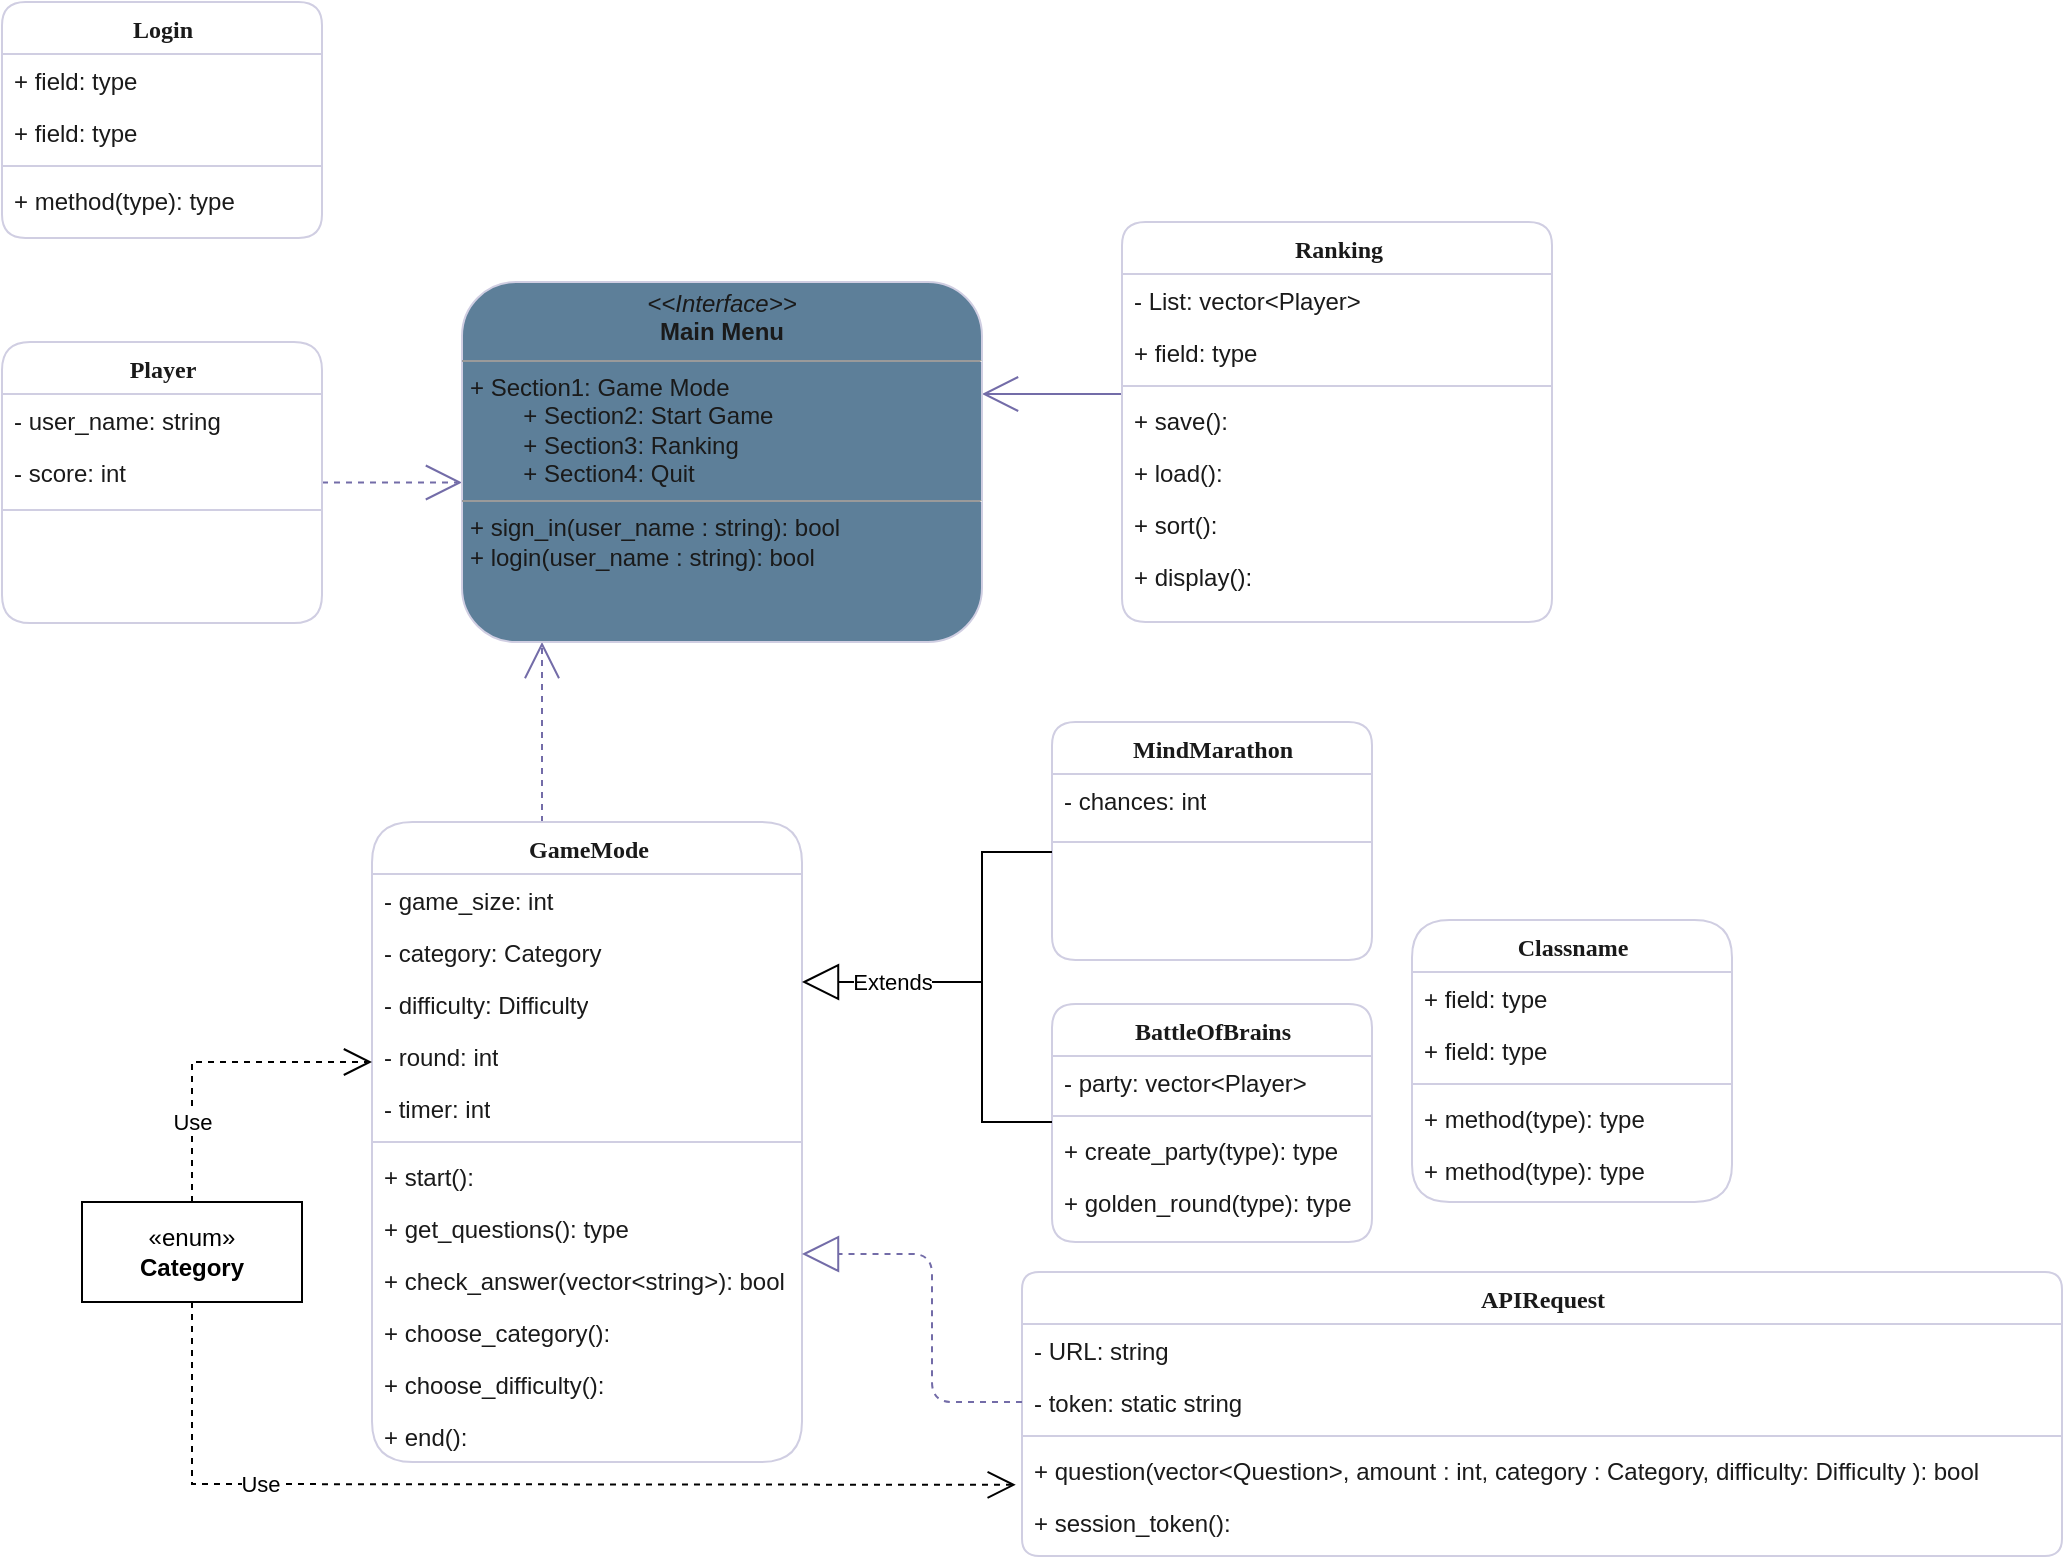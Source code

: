 <mxfile version="22.0.3" type="device">
  <diagram name="Page-1" id="6133507b-19e7-1e82-6fc7-422aa6c4b21f">
    <mxGraphModel dx="1036" dy="654" grid="1" gridSize="10" guides="1" tooltips="1" connect="1" arrows="1" fold="1" page="1" pageScale="1" pageWidth="1100" pageHeight="850" background="none" math="0" shadow="0">
      <root>
        <mxCell id="0" />
        <mxCell id="1" parent="0" />
        <mxCell id="b94bc138ca980ef-13" style="edgeStyle=orthogonalEdgeStyle;rounded=1;html=1;dashed=1;labelBackgroundColor=none;startArrow=none;startFill=0;startSize=8;endArrow=open;endFill=0;endSize=16;fontFamily=Verdana;fontSize=12;strokeColor=#736CA8;fontColor=default;" parent="1" source="235556782a83e6d0-1" target="b94bc138ca980ef-1" edge="1">
          <mxGeometry relative="1" as="geometry">
            <Array as="points">
              <mxPoint x="280" y="410" />
              <mxPoint x="280" y="410" />
            </Array>
          </mxGeometry>
        </mxCell>
        <mxCell id="235556782a83e6d0-1" value="GameMode" style="swimlane;html=1;fontStyle=1;align=center;verticalAlign=top;childLayout=stackLayout;horizontal=1;startSize=26;horizontalStack=0;resizeParent=1;resizeLast=0;collapsible=1;marginBottom=0;swimlaneFillColor=#ffffff;rounded=1;shadow=0;comic=0;labelBackgroundColor=none;strokeWidth=1;fillColor=none;fontFamily=Verdana;fontSize=12;strokeColor=#D0CEE2;fontColor=#1A1A1A;arcSize=26;" parent="1" vertex="1">
          <mxGeometry x="195" y="470" width="215" height="320" as="geometry" />
        </mxCell>
        <mxCell id="235556782a83e6d0-3" value="- game_size: int" style="text;html=1;strokeColor=none;fillColor=none;align=left;verticalAlign=top;spacingLeft=4;spacingRight=4;whiteSpace=wrap;overflow=hidden;rotatable=0;points=[[0,0.5],[1,0.5]];portConstraint=eastwest;rounded=1;labelBackgroundColor=none;fontColor=#1A1A1A;" parent="235556782a83e6d0-1" vertex="1">
          <mxGeometry y="26" width="215" height="26" as="geometry" />
        </mxCell>
        <mxCell id="nfywk93aUvKP03_KTIT4-5" value="- category: Category" style="text;html=1;strokeColor=none;fillColor=none;align=left;verticalAlign=top;spacingLeft=4;spacingRight=4;whiteSpace=wrap;overflow=hidden;rotatable=0;points=[[0,0.5],[1,0.5]];portConstraint=eastwest;rounded=1;labelBackgroundColor=none;fontColor=#1A1A1A;" parent="235556782a83e6d0-1" vertex="1">
          <mxGeometry y="52" width="215" height="26" as="geometry" />
        </mxCell>
        <mxCell id="nfywk93aUvKP03_KTIT4-6" value="- difficulty: Difficulty" style="text;html=1;strokeColor=none;fillColor=none;align=left;verticalAlign=top;spacingLeft=4;spacingRight=4;whiteSpace=wrap;overflow=hidden;rotatable=0;points=[[0,0.5],[1,0.5]];portConstraint=eastwest;rounded=1;labelBackgroundColor=none;fontColor=#1A1A1A;" parent="235556782a83e6d0-1" vertex="1">
          <mxGeometry y="78" width="215" height="26" as="geometry" />
        </mxCell>
        <mxCell id="nfywk93aUvKP03_KTIT4-20" value="- round: int" style="text;html=1;strokeColor=none;fillColor=none;align=left;verticalAlign=top;spacingLeft=4;spacingRight=4;whiteSpace=wrap;overflow=hidden;rotatable=0;points=[[0,0.5],[1,0.5]];portConstraint=eastwest;rounded=1;labelBackgroundColor=none;fontColor=#1A1A1A;" parent="235556782a83e6d0-1" vertex="1">
          <mxGeometry y="104" width="215" height="26" as="geometry" />
        </mxCell>
        <mxCell id="235556782a83e6d0-5" value="- timer: int" style="text;html=1;strokeColor=none;fillColor=none;align=left;verticalAlign=top;spacingLeft=4;spacingRight=4;whiteSpace=wrap;overflow=hidden;rotatable=0;points=[[0,0.5],[1,0.5]];portConstraint=eastwest;rounded=1;labelBackgroundColor=none;fontColor=#1A1A1A;glass=0;" parent="235556782a83e6d0-1" vertex="1">
          <mxGeometry y="130" width="215" height="26" as="geometry" />
        </mxCell>
        <mxCell id="235556782a83e6d0-6" value="" style="line;html=1;strokeWidth=1;fillColor=none;align=left;verticalAlign=middle;spacingTop=-1;spacingLeft=3;spacingRight=3;rotatable=0;labelPosition=right;points=[];portConstraint=eastwest;rounded=1;labelBackgroundColor=none;strokeColor=#D0CEE2;fontColor=#1A1A1A;" parent="235556782a83e6d0-1" vertex="1">
          <mxGeometry y="156" width="215" height="8" as="geometry" />
        </mxCell>
        <mxCell id="78961159f06e98e8-117" value="+ start():&amp;nbsp;" style="text;html=1;strokeColor=none;fillColor=none;align=left;verticalAlign=top;spacingLeft=4;spacingRight=4;whiteSpace=wrap;overflow=hidden;rotatable=0;points=[[0,0.5],[1,0.5]];portConstraint=eastwest;rounded=1;labelBackgroundColor=none;fontColor=#1A1A1A;" parent="235556782a83e6d0-1" vertex="1">
          <mxGeometry y="164" width="215" height="26" as="geometry" />
        </mxCell>
        <mxCell id="235556782a83e6d0-7" value="+ get_questions(): type" style="text;html=1;strokeColor=none;fillColor=none;align=left;verticalAlign=top;spacingLeft=4;spacingRight=4;whiteSpace=wrap;overflow=hidden;rotatable=0;points=[[0,0.5],[1,0.5]];portConstraint=eastwest;rounded=1;labelBackgroundColor=none;fontColor=#1A1A1A;" parent="235556782a83e6d0-1" vertex="1">
          <mxGeometry y="190" width="215" height="26" as="geometry" />
        </mxCell>
        <mxCell id="nfywk93aUvKP03_KTIT4-28" value="+ check_answer(vector&amp;lt;string&amp;gt;): bool" style="text;html=1;strokeColor=none;fillColor=none;align=left;verticalAlign=top;spacingLeft=4;spacingRight=4;whiteSpace=wrap;overflow=hidden;rotatable=0;points=[[0,0.5],[1,0.5]];portConstraint=eastwest;rounded=1;labelBackgroundColor=none;fontColor=#1A1A1A;" parent="235556782a83e6d0-1" vertex="1">
          <mxGeometry y="216" width="215" height="26" as="geometry" />
        </mxCell>
        <mxCell id="nfywk93aUvKP03_KTIT4-25" value="+ choose_category():&amp;nbsp;" style="text;html=1;strokeColor=none;fillColor=none;align=left;verticalAlign=top;spacingLeft=4;spacingRight=4;whiteSpace=wrap;overflow=hidden;rotatable=0;points=[[0,0.5],[1,0.5]];portConstraint=eastwest;rounded=1;labelBackgroundColor=none;fontColor=#1A1A1A;" parent="235556782a83e6d0-1" vertex="1">
          <mxGeometry y="242" width="215" height="26" as="geometry" />
        </mxCell>
        <mxCell id="nfywk93aUvKP03_KTIT4-24" value="+ choose_difficulty():&amp;nbsp;" style="text;html=1;strokeColor=none;fillColor=none;align=left;verticalAlign=top;spacingLeft=4;spacingRight=4;whiteSpace=wrap;overflow=hidden;rotatable=0;points=[[0,0.5],[1,0.5]];portConstraint=eastwest;rounded=1;labelBackgroundColor=none;fontColor=#1A1A1A;" parent="235556782a83e6d0-1" vertex="1">
          <mxGeometry y="268" width="215" height="26" as="geometry" />
        </mxCell>
        <mxCell id="nfywk93aUvKP03_KTIT4-18" value="+ end():&amp;nbsp;" style="text;html=1;strokeColor=none;fillColor=none;align=left;verticalAlign=top;spacingLeft=4;spacingRight=4;whiteSpace=wrap;overflow=hidden;rotatable=0;points=[[0,0.5],[1,0.5]];portConstraint=eastwest;rounded=1;labelBackgroundColor=none;fontColor=#1A1A1A;" parent="235556782a83e6d0-1" vertex="1">
          <mxGeometry y="294" width="215" height="26" as="geometry" />
        </mxCell>
        <mxCell id="78961159f06e98e8-17" value="Login" style="swimlane;html=1;fontStyle=1;align=center;verticalAlign=top;childLayout=stackLayout;horizontal=1;startSize=26;horizontalStack=0;resizeParent=1;resizeLast=0;collapsible=1;marginBottom=0;swimlaneFillColor=#ffffff;rounded=1;shadow=0;comic=0;labelBackgroundColor=none;strokeWidth=1;fillColor=none;fontFamily=Verdana;fontSize=12;strokeColor=#D0CEE2;fontColor=#1A1A1A;" parent="1" vertex="1">
          <mxGeometry x="10" y="60" width="160" height="118" as="geometry" />
        </mxCell>
        <mxCell id="78961159f06e98e8-23" value="+ field: type" style="text;html=1;strokeColor=none;fillColor=none;align=left;verticalAlign=top;spacingLeft=4;spacingRight=4;whiteSpace=wrap;overflow=hidden;rotatable=0;points=[[0,0.5],[1,0.5]];portConstraint=eastwest;rounded=1;labelBackgroundColor=none;fontColor=#1A1A1A;" parent="78961159f06e98e8-17" vertex="1">
          <mxGeometry y="26" width="160" height="26" as="geometry" />
        </mxCell>
        <mxCell id="78961159f06e98e8-24" value="+ field: type" style="text;html=1;strokeColor=none;fillColor=none;align=left;verticalAlign=top;spacingLeft=4;spacingRight=4;whiteSpace=wrap;overflow=hidden;rotatable=0;points=[[0,0.5],[1,0.5]];portConstraint=eastwest;rounded=1;labelBackgroundColor=none;fontColor=#1A1A1A;" parent="78961159f06e98e8-17" vertex="1">
          <mxGeometry y="52" width="160" height="26" as="geometry" />
        </mxCell>
        <mxCell id="78961159f06e98e8-19" value="" style="line;html=1;strokeWidth=1;fillColor=none;align=left;verticalAlign=middle;spacingTop=-1;spacingLeft=3;spacingRight=3;rotatable=0;labelPosition=right;points=[];portConstraint=eastwest;rounded=1;labelBackgroundColor=none;strokeColor=#D0CEE2;fontColor=#1A1A1A;" parent="78961159f06e98e8-17" vertex="1">
          <mxGeometry y="78" width="160" height="8" as="geometry" />
        </mxCell>
        <mxCell id="78961159f06e98e8-27" value="+ method(type): type" style="text;html=1;strokeColor=none;fillColor=none;align=left;verticalAlign=top;spacingLeft=4;spacingRight=4;whiteSpace=wrap;overflow=hidden;rotatable=0;points=[[0,0.5],[1,0.5]];portConstraint=eastwest;rounded=1;labelBackgroundColor=none;fontColor=#1A1A1A;" parent="78961159f06e98e8-17" vertex="1">
          <mxGeometry y="86" width="160" height="26" as="geometry" />
        </mxCell>
        <mxCell id="b94bc138ca980ef-7" style="edgeStyle=orthogonalEdgeStyle;rounded=1;html=1;labelBackgroundColor=none;startArrow=none;startFill=0;startSize=8;endArrow=open;endFill=0;endSize=16;fontFamily=Verdana;fontSize=12;strokeColor=#736CA8;fontColor=default;" parent="1" source="78961159f06e98e8-43" target="b94bc138ca980ef-1" edge="1">
          <mxGeometry relative="1" as="geometry">
            <Array as="points">
              <mxPoint x="505" y="256" />
              <mxPoint x="505" y="256" />
            </Array>
          </mxGeometry>
        </mxCell>
        <mxCell id="b94bc138ca980ef-18" value="1" style="text;html=1;resizable=0;points=[];align=center;verticalAlign=middle;labelBackgroundColor=none;fontSize=12;fontFamily=Verdana;rounded=1;fontColor=#1A1A1A;" parent="b94bc138ca980ef-7" vertex="1" connectable="0">
          <mxGeometry x="0.363" y="152" relative="1" as="geometry">
            <mxPoint x="150" y="-164" as="offset" />
          </mxGeometry>
        </mxCell>
        <mxCell id="78961159f06e98e8-43" value="Ranking" style="swimlane;html=1;fontStyle=1;align=center;verticalAlign=top;childLayout=stackLayout;horizontal=1;startSize=26;horizontalStack=0;resizeParent=1;resizeLast=0;collapsible=1;marginBottom=0;swimlaneFillColor=#ffffff;rounded=1;shadow=0;comic=0;labelBackgroundColor=none;strokeWidth=1;fillColor=none;fontFamily=Verdana;fontSize=12;strokeColor=#D0CEE2;fontColor=#1A1A1A;" parent="1" vertex="1">
          <mxGeometry x="570" y="170" width="215" height="200" as="geometry" />
        </mxCell>
        <mxCell id="78961159f06e98e8-44" value="- List: vector&amp;lt;Player&amp;gt;" style="text;html=1;strokeColor=none;fillColor=none;align=left;verticalAlign=top;spacingLeft=4;spacingRight=4;whiteSpace=wrap;overflow=hidden;rotatable=0;points=[[0,0.5],[1,0.5]];portConstraint=eastwest;rounded=1;labelBackgroundColor=none;fontColor=#1A1A1A;" parent="78961159f06e98e8-43" vertex="1">
          <mxGeometry y="26" width="215" height="26" as="geometry" />
        </mxCell>
        <mxCell id="78961159f06e98e8-45" value="+ field: type" style="text;html=1;strokeColor=none;fillColor=none;align=left;verticalAlign=top;spacingLeft=4;spacingRight=4;whiteSpace=wrap;overflow=hidden;rotatable=0;points=[[0,0.5],[1,0.5]];portConstraint=eastwest;rounded=1;labelBackgroundColor=none;fontColor=#1A1A1A;" parent="78961159f06e98e8-43" vertex="1">
          <mxGeometry y="52" width="215" height="26" as="geometry" />
        </mxCell>
        <mxCell id="78961159f06e98e8-51" value="" style="line;html=1;strokeWidth=1;fillColor=none;align=left;verticalAlign=middle;spacingTop=-1;spacingLeft=3;spacingRight=3;rotatable=0;labelPosition=right;points=[];portConstraint=eastwest;rounded=1;labelBackgroundColor=none;strokeColor=#D0CEE2;fontColor=#1A1A1A;" parent="78961159f06e98e8-43" vertex="1">
          <mxGeometry y="78" width="215" height="8" as="geometry" />
        </mxCell>
        <mxCell id="78961159f06e98e8-52" value="+ save():&amp;nbsp;" style="text;html=1;strokeColor=none;fillColor=none;align=left;verticalAlign=top;spacingLeft=4;spacingRight=4;whiteSpace=wrap;overflow=hidden;rotatable=0;points=[[0,0.5],[1,0.5]];portConstraint=eastwest;rounded=1;labelBackgroundColor=none;fontColor=#1A1A1A;" parent="78961159f06e98e8-43" vertex="1">
          <mxGeometry y="86" width="215" height="26" as="geometry" />
        </mxCell>
        <mxCell id="b94bc138ca980ef-2" value="+ load():&amp;nbsp;" style="text;html=1;strokeColor=none;fillColor=none;align=left;verticalAlign=top;spacingLeft=4;spacingRight=4;whiteSpace=wrap;overflow=hidden;rotatable=0;points=[[0,0.5],[1,0.5]];portConstraint=eastwest;rounded=1;labelBackgroundColor=none;fontColor=#1A1A1A;" parent="78961159f06e98e8-43" vertex="1">
          <mxGeometry y="112" width="215" height="26" as="geometry" />
        </mxCell>
        <mxCell id="b94bc138ca980ef-3" value="+ sort():&amp;nbsp;" style="text;html=1;strokeColor=none;fillColor=none;align=left;verticalAlign=top;spacingLeft=4;spacingRight=4;whiteSpace=wrap;overflow=hidden;rotatable=0;points=[[0,0.5],[1,0.5]];portConstraint=eastwest;rounded=1;labelBackgroundColor=none;fontColor=#1A1A1A;" parent="78961159f06e98e8-43" vertex="1">
          <mxGeometry y="138" width="215" height="26" as="geometry" />
        </mxCell>
        <mxCell id="nfywk93aUvKP03_KTIT4-22" value="+ display():&amp;nbsp;" style="text;html=1;strokeColor=none;fillColor=none;align=left;verticalAlign=top;spacingLeft=4;spacingRight=4;whiteSpace=wrap;overflow=hidden;rotatable=0;points=[[0,0.5],[1,0.5]];portConstraint=eastwest;rounded=1;labelBackgroundColor=none;fontColor=#1A1A1A;" parent="78961159f06e98e8-43" vertex="1">
          <mxGeometry y="164" width="215" height="26" as="geometry" />
        </mxCell>
        <mxCell id="b94bc138ca980ef-12" style="edgeStyle=orthogonalEdgeStyle;rounded=1;html=1;dashed=1;labelBackgroundColor=none;startArrow=none;startFill=0;startSize=8;endArrow=open;endFill=0;endSize=16;fontFamily=Verdana;fontSize=12;strokeColor=#736CA8;fontColor=default;" parent="1" source="78961159f06e98e8-69" target="b94bc138ca980ef-1" edge="1">
          <mxGeometry relative="1" as="geometry">
            <Array as="points">
              <mxPoint x="90" y="290" />
            </Array>
          </mxGeometry>
        </mxCell>
        <mxCell id="78961159f06e98e8-69" value="Player" style="swimlane;html=1;fontStyle=1;align=center;verticalAlign=top;childLayout=stackLayout;horizontal=1;startSize=26;horizontalStack=0;resizeParent=1;resizeLast=0;collapsible=1;marginBottom=0;swimlaneFillColor=#ffffff;rounded=1;shadow=0;comic=0;labelBackgroundColor=none;strokeWidth=1;fillColor=none;fontFamily=Verdana;fontSize=12;strokeColor=#D0CEE2;fontColor=#1A1A1A;arcSize=18;" parent="1" vertex="1">
          <mxGeometry x="10" y="230" width="160" height="140.5" as="geometry">
            <mxRectangle x="290" y="449.5" width="80" height="30" as="alternateBounds" />
          </mxGeometry>
        </mxCell>
        <mxCell id="78961159f06e98e8-70" value="- user_name: string" style="text;html=1;strokeColor=none;fillColor=none;align=left;verticalAlign=top;spacingLeft=4;spacingRight=4;whiteSpace=wrap;overflow=hidden;rotatable=0;points=[[0,0.5],[1,0.5]];portConstraint=eastwest;rounded=1;labelBackgroundColor=none;fontColor=#1A1A1A;" parent="78961159f06e98e8-69" vertex="1">
          <mxGeometry y="26" width="160" height="26" as="geometry" />
        </mxCell>
        <mxCell id="nfywk93aUvKP03_KTIT4-2" value="- score: int" style="text;html=1;strokeColor=none;fillColor=none;align=left;verticalAlign=top;spacingLeft=4;spacingRight=4;whiteSpace=wrap;overflow=hidden;rotatable=0;points=[[0,0.5],[1,0.5]];portConstraint=eastwest;rounded=1;labelBackgroundColor=none;fontColor=#1A1A1A;" parent="78961159f06e98e8-69" vertex="1">
          <mxGeometry y="52" width="160" height="28" as="geometry" />
        </mxCell>
        <mxCell id="78961159f06e98e8-77" value="" style="line;html=1;strokeWidth=1;fillColor=none;align=left;verticalAlign=middle;spacingTop=-1;spacingLeft=3;spacingRight=3;rotatable=0;labelPosition=right;points=[];portConstraint=eastwest;rounded=1;labelBackgroundColor=none;strokeColor=#D0CEE2;fontColor=#1A1A1A;" parent="78961159f06e98e8-69" vertex="1">
          <mxGeometry y="80" width="160" height="8" as="geometry" />
        </mxCell>
        <mxCell id="78961159f06e98e8-82" value="APIRequest" style="swimlane;html=1;fontStyle=1;align=center;verticalAlign=top;childLayout=stackLayout;horizontal=1;startSize=26;horizontalStack=0;resizeParent=1;resizeLast=0;collapsible=1;marginBottom=0;swimlaneFillColor=#ffffff;rounded=1;shadow=0;comic=0;labelBackgroundColor=none;strokeWidth=1;fillColor=none;fontFamily=Verdana;fontSize=12;strokeColor=#D0CEE2;fontColor=#1A1A1A;arcSize=11;" parent="1" vertex="1">
          <mxGeometry x="520" y="695" width="520" height="142" as="geometry" />
        </mxCell>
        <mxCell id="78961159f06e98e8-84" value="- URL: string" style="text;html=1;strokeColor=none;fillColor=none;align=left;verticalAlign=top;spacingLeft=4;spacingRight=4;whiteSpace=wrap;overflow=hidden;rotatable=0;points=[[0,0.5],[1,0.5]];portConstraint=eastwest;rounded=1;labelBackgroundColor=none;fontColor=#1A1A1A;" parent="78961159f06e98e8-82" vertex="1">
          <mxGeometry y="26" width="520" height="26" as="geometry" />
        </mxCell>
        <mxCell id="78961159f06e98e8-89" value="- token: static string" style="text;html=1;strokeColor=none;fillColor=none;align=left;verticalAlign=top;spacingLeft=4;spacingRight=4;whiteSpace=wrap;overflow=hidden;rotatable=0;points=[[0,0.5],[1,0.5]];portConstraint=eastwest;rounded=1;labelBackgroundColor=none;fontColor=#1A1A1A;" parent="78961159f06e98e8-82" vertex="1">
          <mxGeometry y="52" width="520" height="26" as="geometry" />
        </mxCell>
        <mxCell id="78961159f06e98e8-90" value="" style="line;html=1;strokeWidth=1;fillColor=none;align=left;verticalAlign=middle;spacingTop=-1;spacingLeft=3;spacingRight=3;rotatable=0;labelPosition=right;points=[];portConstraint=eastwest;rounded=1;labelBackgroundColor=none;strokeColor=#D0CEE2;fontColor=#1A1A1A;" parent="78961159f06e98e8-82" vertex="1">
          <mxGeometry y="78" width="520" height="8" as="geometry" />
        </mxCell>
        <mxCell id="78961159f06e98e8-94" value="+ question(vector&amp;lt;Question&amp;gt;, amount : int, category : Category, difficulty: Difficulty ): bool" style="text;html=1;strokeColor=none;fillColor=none;align=left;verticalAlign=top;spacingLeft=4;spacingRight=4;whiteSpace=wrap;overflow=hidden;rotatable=0;points=[[0,0.5],[1,0.5]];portConstraint=eastwest;rounded=1;labelBackgroundColor=none;fontColor=#1A1A1A;" parent="78961159f06e98e8-82" vertex="1">
          <mxGeometry y="86" width="520" height="26" as="geometry" />
        </mxCell>
        <mxCell id="b94bc138ca980ef-4" value="+ session_token():&amp;nbsp;" style="text;html=1;strokeColor=none;fillColor=none;align=left;verticalAlign=top;spacingLeft=4;spacingRight=4;whiteSpace=wrap;overflow=hidden;rotatable=0;points=[[0,0.5],[1,0.5]];portConstraint=eastwest;rounded=1;labelBackgroundColor=none;fontColor=#1A1A1A;" parent="78961159f06e98e8-82" vertex="1">
          <mxGeometry y="112" width="520" height="26" as="geometry" />
        </mxCell>
        <mxCell id="78961159f06e98e8-95" value="Classname" style="swimlane;html=1;fontStyle=1;align=center;verticalAlign=top;childLayout=stackLayout;horizontal=1;startSize=26;horizontalStack=0;resizeParent=1;resizeLast=0;collapsible=1;marginBottom=0;swimlaneFillColor=#ffffff;rounded=1;shadow=0;comic=0;labelBackgroundColor=none;strokeWidth=1;fillColor=none;fontFamily=Verdana;fontSize=12;strokeColor=#D0CEE2;fontColor=#1A1A1A;arcSize=24;" parent="1" vertex="1">
          <mxGeometry x="715" y="519" width="160" height="141" as="geometry" />
        </mxCell>
        <mxCell id="78961159f06e98e8-96" value="+ field: type" style="text;html=1;strokeColor=none;fillColor=none;align=left;verticalAlign=top;spacingLeft=4;spacingRight=4;whiteSpace=wrap;overflow=hidden;rotatable=0;points=[[0,0.5],[1,0.5]];portConstraint=eastwest;rounded=1;labelBackgroundColor=none;fontColor=#1A1A1A;" parent="78961159f06e98e8-95" vertex="1">
          <mxGeometry y="26" width="160" height="26" as="geometry" />
        </mxCell>
        <mxCell id="78961159f06e98e8-102" value="+ field: type" style="text;html=1;strokeColor=none;fillColor=none;align=left;verticalAlign=top;spacingLeft=4;spacingRight=4;whiteSpace=wrap;overflow=hidden;rotatable=0;points=[[0,0.5],[1,0.5]];portConstraint=eastwest;rounded=1;labelBackgroundColor=none;fontColor=#1A1A1A;" parent="78961159f06e98e8-95" vertex="1">
          <mxGeometry y="52" width="160" height="26" as="geometry" />
        </mxCell>
        <mxCell id="78961159f06e98e8-103" value="" style="line;html=1;strokeWidth=1;fillColor=none;align=left;verticalAlign=middle;spacingTop=-1;spacingLeft=3;spacingRight=3;rotatable=0;labelPosition=right;points=[];portConstraint=eastwest;rounded=1;labelBackgroundColor=none;strokeColor=#D0CEE2;fontColor=#1A1A1A;" parent="78961159f06e98e8-95" vertex="1">
          <mxGeometry y="78" width="160" height="8" as="geometry" />
        </mxCell>
        <mxCell id="78961159f06e98e8-104" value="+ method(type): type" style="text;html=1;strokeColor=none;fillColor=none;align=left;verticalAlign=top;spacingLeft=4;spacingRight=4;whiteSpace=wrap;overflow=hidden;rotatable=0;points=[[0,0.5],[1,0.5]];portConstraint=eastwest;rounded=1;labelBackgroundColor=none;fontColor=#1A1A1A;" parent="78961159f06e98e8-95" vertex="1">
          <mxGeometry y="86" width="160" height="26" as="geometry" />
        </mxCell>
        <mxCell id="b94bc138ca980ef-5" value="+ method(type): type" style="text;html=1;strokeColor=none;fillColor=none;align=left;verticalAlign=top;spacingLeft=4;spacingRight=4;whiteSpace=wrap;overflow=hidden;rotatable=0;points=[[0,0.5],[1,0.5]];portConstraint=eastwest;rounded=1;labelBackgroundColor=none;fontColor=#1A1A1A;" parent="78961159f06e98e8-95" vertex="1">
          <mxGeometry y="112" width="160" height="26" as="geometry" />
        </mxCell>
        <mxCell id="b94bc138ca980ef-11" style="edgeStyle=orthogonalEdgeStyle;rounded=1;html=1;dashed=1;labelBackgroundColor=none;startArrow=none;startFill=0;startSize=8;endArrow=block;endFill=0;endSize=16;fontFamily=Verdana;fontSize=12;strokeColor=#736CA8;fontColor=default;exitX=0;exitY=0.5;exitDx=0;exitDy=0;" parent="1" source="78961159f06e98e8-89" edge="1">
          <mxGeometry relative="1" as="geometry">
            <Array as="points">
              <mxPoint x="475" y="760" />
              <mxPoint x="475" y="686" />
            </Array>
            <mxPoint x="475" y="770" as="sourcePoint" />
            <mxPoint x="410" y="686" as="targetPoint" />
          </mxGeometry>
        </mxCell>
        <mxCell id="78961159f06e98e8-108" value="MindMarathon" style="swimlane;html=1;fontStyle=1;align=center;verticalAlign=top;childLayout=stackLayout;horizontal=1;startSize=26;horizontalStack=0;resizeParent=1;resizeLast=0;collapsible=1;marginBottom=0;swimlaneFillColor=#ffffff;rounded=1;shadow=0;comic=0;labelBackgroundColor=none;strokeWidth=1;fillColor=none;fontFamily=Verdana;fontSize=12;strokeColor=#D0CEE2;fontColor=#1A1A1A;" parent="1" vertex="1">
          <mxGeometry x="535" y="420" width="160" height="119" as="geometry" />
        </mxCell>
        <mxCell id="4tX_OeEF3OYQCab3I94K-5" value="- chances: int" style="text;html=1;strokeColor=none;fillColor=none;align=left;verticalAlign=top;spacingLeft=4;spacingRight=4;whiteSpace=wrap;overflow=hidden;rotatable=0;points=[[0,0.5],[1,0.5]];portConstraint=eastwest;rounded=1;labelBackgroundColor=none;fontColor=#1A1A1A;" parent="78961159f06e98e8-108" vertex="1">
          <mxGeometry y="26" width="160" height="30" as="geometry" />
        </mxCell>
        <mxCell id="78961159f06e98e8-116" value="" style="line;html=1;strokeWidth=1;fillColor=none;align=left;verticalAlign=middle;spacingTop=-1;spacingLeft=3;spacingRight=3;rotatable=0;labelPosition=right;points=[];portConstraint=eastwest;rounded=1;labelBackgroundColor=none;strokeColor=#D0CEE2;fontColor=#1A1A1A;" parent="78961159f06e98e8-108" vertex="1">
          <mxGeometry y="56" width="160" height="8" as="geometry" />
        </mxCell>
        <mxCell id="b94bc138ca980ef-1" value="&lt;p style=&quot;margin:0px;margin-top:4px;text-align:center;&quot;&gt;&lt;i&gt;&amp;lt;&amp;lt;Interface&amp;gt;&amp;gt;&lt;/i&gt;&lt;br&gt;&lt;b&gt;Main Menu&lt;/b&gt;&lt;/p&gt;&lt;hr size=&quot;1&quot;&gt;&lt;p style=&quot;margin:0px;margin-left:4px;&quot;&gt;+ Section1: Game Mode&lt;br&gt;&lt;span style=&quot;white-space: pre;&quot;&gt;&#x9;&lt;/span&gt;+ Section2: Start Game&lt;/p&gt;&lt;p style=&quot;margin:0px;margin-left:4px;&quot;&gt;&lt;span style=&quot;white-space: pre;&quot;&gt;&#x9;&lt;/span&gt;+ Section3: Ranking&lt;/p&gt;&lt;p style=&quot;margin:0px;margin-left:4px;&quot;&gt;&lt;span style=&quot;white-space: pre;&quot;&gt;&#x9;&lt;/span&gt;+ Section4: Quit&lt;/p&gt;&lt;hr size=&quot;1&quot;&gt;&lt;p style=&quot;margin:0px;margin-left:4px;&quot;&gt;+ sign_in(user_name : string): bool&lt;br&gt;+ login(user_name : string): bool&lt;/p&gt;" style="verticalAlign=top;align=left;overflow=fill;fontSize=12;fontFamily=Helvetica;html=1;rounded=1;shadow=0;comic=0;labelBackgroundColor=none;strokeWidth=1;fillColor=#5D7F99;strokeColor=#D0CEE2;fontColor=#1A1A1A;" parent="1" vertex="1">
          <mxGeometry x="240" y="200" width="260" height="180" as="geometry" />
        </mxCell>
        <mxCell id="nfywk93aUvKP03_KTIT4-4" value="BattleOfBrains" style="swimlane;html=1;fontStyle=1;align=center;verticalAlign=top;childLayout=stackLayout;horizontal=1;startSize=26;horizontalStack=0;resizeParent=1;resizeLast=0;collapsible=1;marginBottom=0;swimlaneFillColor=#ffffff;rounded=1;shadow=0;comic=0;labelBackgroundColor=none;strokeWidth=1;fillColor=none;fontFamily=Verdana;fontSize=12;strokeColor=#D0CEE2;fontColor=#1A1A1A;" parent="1" vertex="1">
          <mxGeometry x="535" y="561" width="160" height="119" as="geometry" />
        </mxCell>
        <mxCell id="235556782a83e6d0-2" value="- party: vector&amp;lt;Player&amp;gt;&amp;nbsp;" style="text;html=1;strokeColor=none;fillColor=none;align=left;verticalAlign=top;spacingLeft=4;spacingRight=4;whiteSpace=wrap;overflow=hidden;rotatable=0;points=[[0,0.5],[1,0.5]];portConstraint=eastwest;rounded=1;labelBackgroundColor=none;fontColor=#1A1A1A;" parent="nfywk93aUvKP03_KTIT4-4" vertex="1">
          <mxGeometry y="26" width="160" height="26" as="geometry" />
        </mxCell>
        <mxCell id="nfywk93aUvKP03_KTIT4-7" value="" style="line;html=1;strokeWidth=1;fillColor=none;align=left;verticalAlign=middle;spacingTop=-1;spacingLeft=3;spacingRight=3;rotatable=0;labelPosition=right;points=[];portConstraint=eastwest;rounded=1;labelBackgroundColor=none;strokeColor=#D0CEE2;fontColor=#1A1A1A;" parent="nfywk93aUvKP03_KTIT4-4" vertex="1">
          <mxGeometry y="52" width="160" height="8" as="geometry" />
        </mxCell>
        <mxCell id="nfywk93aUvKP03_KTIT4-26" value="+ create_party(type): type" style="text;html=1;strokeColor=none;fillColor=none;align=left;verticalAlign=top;spacingLeft=4;spacingRight=4;whiteSpace=wrap;overflow=hidden;rotatable=0;points=[[0,0.5],[1,0.5]];portConstraint=eastwest;rounded=1;labelBackgroundColor=none;fontColor=#1A1A1A;" parent="nfywk93aUvKP03_KTIT4-4" vertex="1">
          <mxGeometry y="60" width="160" height="26" as="geometry" />
        </mxCell>
        <mxCell id="nfywk93aUvKP03_KTIT4-21" value="+ golden_round(type): type" style="text;html=1;strokeColor=none;fillColor=none;align=left;verticalAlign=top;spacingLeft=4;spacingRight=4;whiteSpace=wrap;overflow=hidden;rotatable=0;points=[[0,0.5],[1,0.5]];portConstraint=eastwest;rounded=1;labelBackgroundColor=none;fontColor=#1A1A1A;" parent="nfywk93aUvKP03_KTIT4-4" vertex="1">
          <mxGeometry y="86" width="160" height="26" as="geometry" />
        </mxCell>
        <mxCell id="nfywk93aUvKP03_KTIT4-9" value="«enum»&lt;br&gt;&lt;b&gt;Category&lt;/b&gt;" style="html=1;whiteSpace=wrap;" parent="1" vertex="1">
          <mxGeometry x="50" y="660" width="110" height="50" as="geometry" />
        </mxCell>
        <mxCell id="nfywk93aUvKP03_KTIT4-10" value="Extends" style="endArrow=block;endSize=16;endFill=0;html=1;rounded=0;" parent="1" edge="1">
          <mxGeometry width="160" relative="1" as="geometry">
            <mxPoint x="500" y="550" as="sourcePoint" />
            <mxPoint x="410" y="550" as="targetPoint" />
          </mxGeometry>
        </mxCell>
        <mxCell id="nfywk93aUvKP03_KTIT4-15" value="" style="endArrow=none;html=1;rounded=0;" parent="1" edge="1">
          <mxGeometry width="50" height="50" relative="1" as="geometry">
            <mxPoint x="500" y="555" as="sourcePoint" />
            <mxPoint x="535" y="620" as="targetPoint" />
            <Array as="points">
              <mxPoint x="500" y="620" />
            </Array>
          </mxGeometry>
        </mxCell>
        <mxCell id="nfywk93aUvKP03_KTIT4-16" value="" style="endArrow=none;html=1;rounded=0;" parent="1" edge="1">
          <mxGeometry width="50" height="50" relative="1" as="geometry">
            <mxPoint x="535" y="485" as="sourcePoint" />
            <mxPoint x="500" y="555" as="targetPoint" />
            <Array as="points">
              <mxPoint x="520" y="485" />
              <mxPoint x="500" y="485" />
            </Array>
          </mxGeometry>
        </mxCell>
        <mxCell id="nfywk93aUvKP03_KTIT4-27" value="Use" style="endArrow=open;endSize=12;dashed=1;html=1;rounded=0;exitX=0.5;exitY=0;exitDx=0;exitDy=0;" parent="1" source="nfywk93aUvKP03_KTIT4-9" edge="1">
          <mxGeometry x="-0.5" width="160" relative="1" as="geometry">
            <mxPoint x="120" y="590" as="sourcePoint" />
            <mxPoint x="195" y="590" as="targetPoint" />
            <Array as="points">
              <mxPoint x="105" y="590" />
            </Array>
            <mxPoint as="offset" />
          </mxGeometry>
        </mxCell>
        <mxCell id="eheqCgP1AR9FCEWWm0u3-1" value="Use" style="endArrow=open;endSize=12;dashed=1;html=1;rounded=0;exitX=0.5;exitY=1;exitDx=0;exitDy=0;entryX=-0.006;entryY=0.785;entryDx=0;entryDy=0;entryPerimeter=0;" parent="1" source="nfywk93aUvKP03_KTIT4-9" target="78961159f06e98e8-94" edge="1">
          <mxGeometry x="-0.5" width="160" relative="1" as="geometry">
            <mxPoint x="90" y="720" as="sourcePoint" />
            <mxPoint x="180" y="790" as="targetPoint" />
            <Array as="points">
              <mxPoint x="105" y="801" />
            </Array>
            <mxPoint as="offset" />
          </mxGeometry>
        </mxCell>
      </root>
    </mxGraphModel>
  </diagram>
</mxfile>
